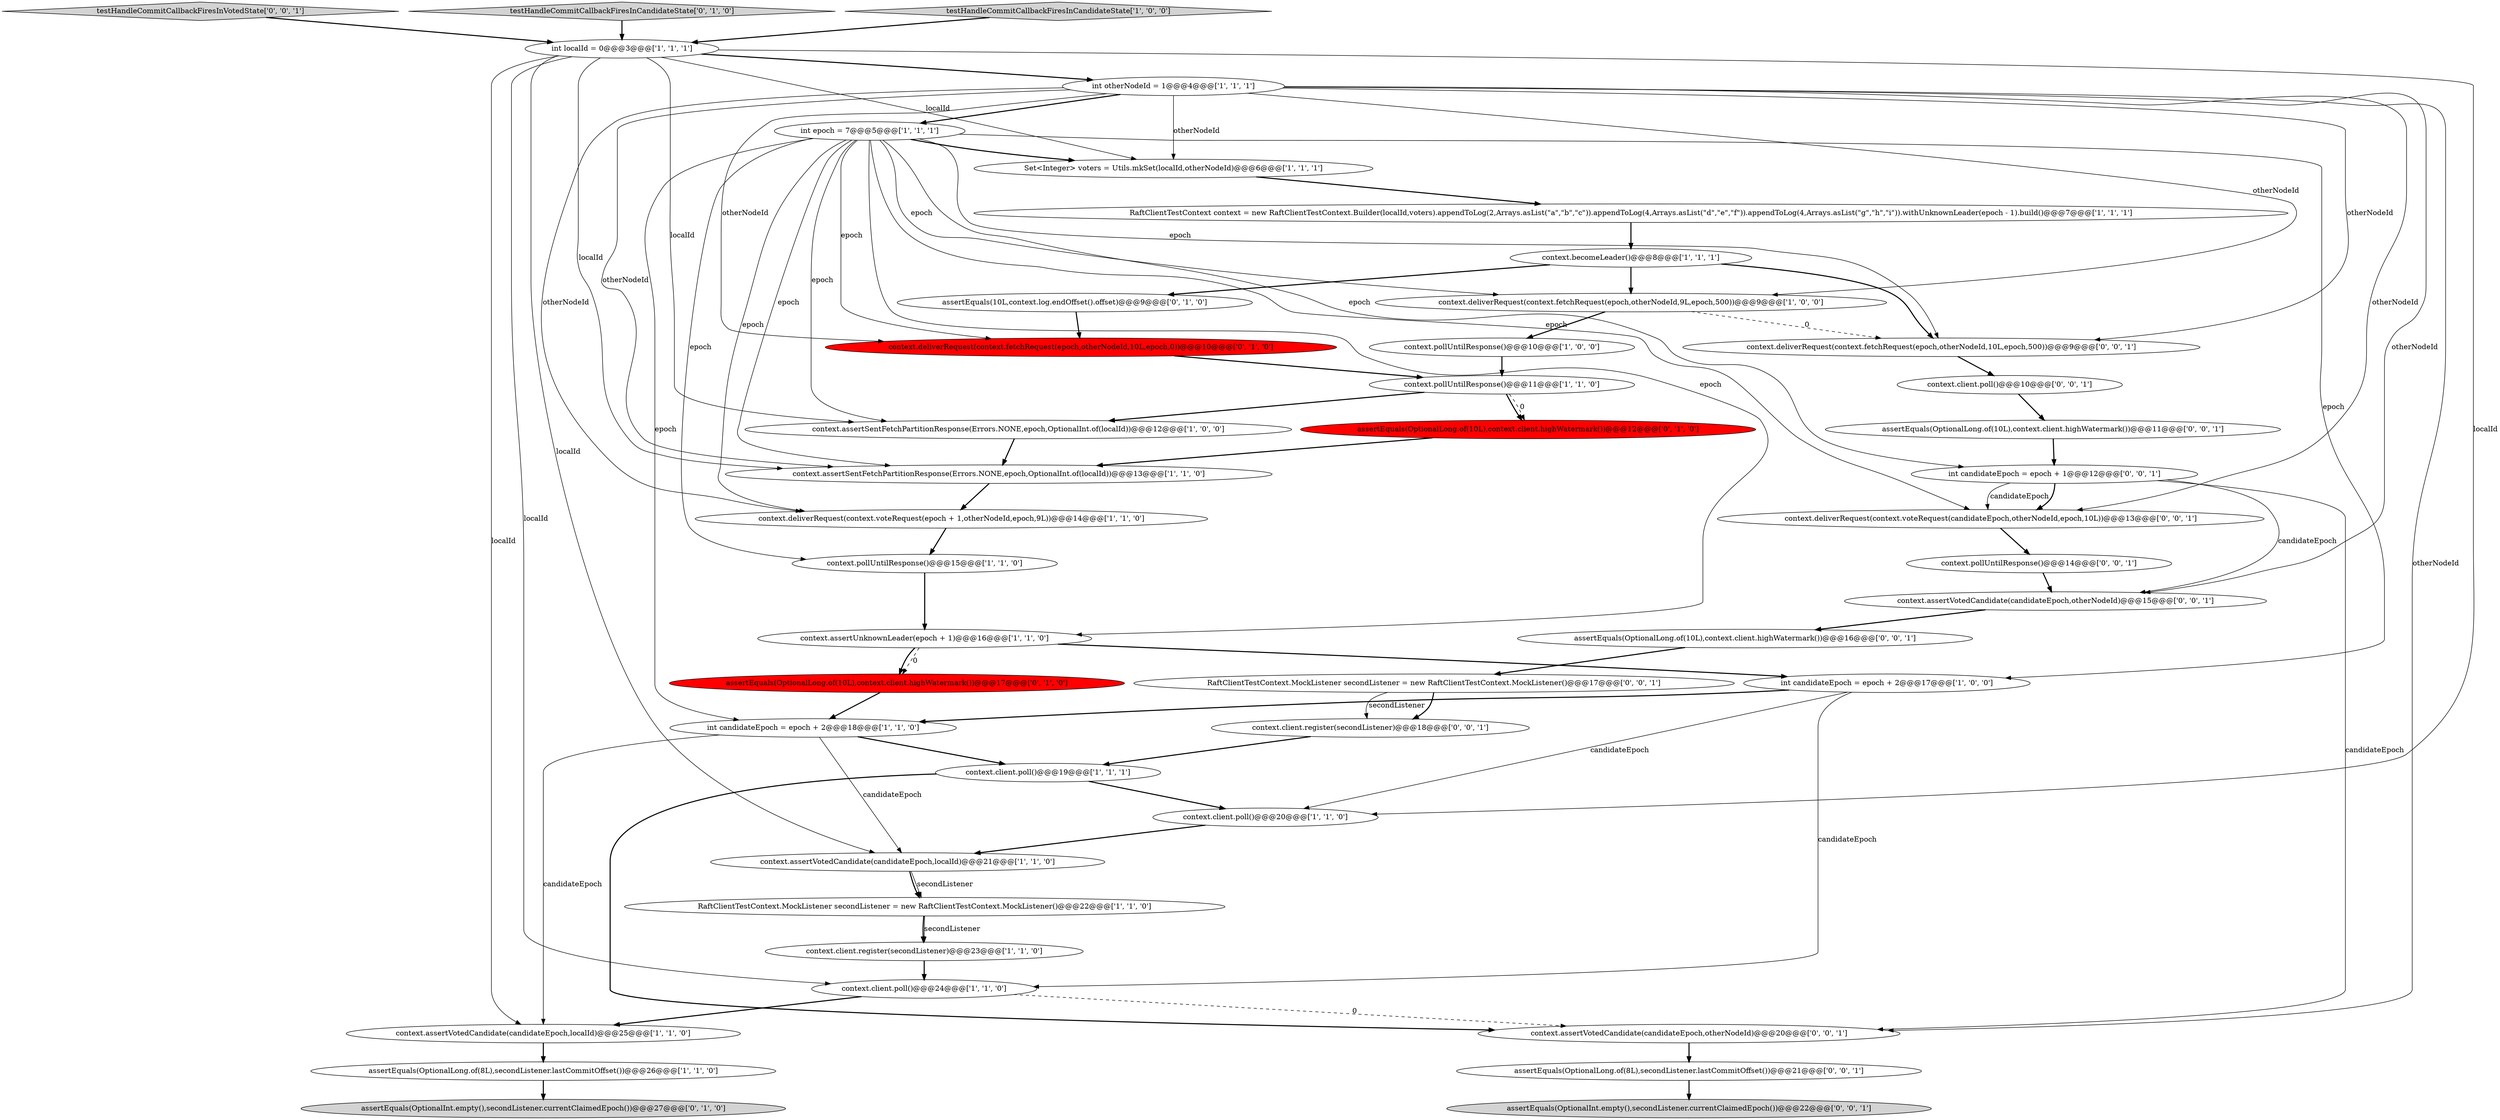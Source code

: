 digraph {
1 [style = filled, label = "context.assertSentFetchPartitionResponse(Errors.NONE,epoch,OptionalInt.of(localId))@@@12@@@['1', '0', '0']", fillcolor = white, shape = ellipse image = "AAA0AAABBB1BBB"];
38 [style = filled, label = "context.client.register(secondListener)@@@18@@@['0', '0', '1']", fillcolor = white, shape = ellipse image = "AAA0AAABBB3BBB"];
43 [style = filled, label = "assertEquals(OptionalLong.of(10L),context.client.highWatermark())@@@11@@@['0', '0', '1']", fillcolor = white, shape = ellipse image = "AAA0AAABBB3BBB"];
23 [style = filled, label = "context.becomeLeader()@@@8@@@['1', '1', '1']", fillcolor = white, shape = ellipse image = "AAA0AAABBB1BBB"];
11 [style = filled, label = "context.deliverRequest(context.voteRequest(epoch + 1,otherNodeId,epoch,9L))@@@14@@@['1', '1', '0']", fillcolor = white, shape = ellipse image = "AAA0AAABBB1BBB"];
2 [style = filled, label = "int candidateEpoch = epoch + 2@@@18@@@['1', '1', '0']", fillcolor = white, shape = ellipse image = "AAA0AAABBB1BBB"];
7 [style = filled, label = "context.deliverRequest(context.fetchRequest(epoch,otherNodeId,9L,epoch,500))@@@9@@@['1', '0', '0']", fillcolor = white, shape = ellipse image = "AAA0AAABBB1BBB"];
14 [style = filled, label = "assertEquals(OptionalLong.of(8L),secondListener.lastCommitOffset())@@@26@@@['1', '1', '0']", fillcolor = white, shape = ellipse image = "AAA0AAABBB1BBB"];
15 [style = filled, label = "context.assertSentFetchPartitionResponse(Errors.NONE,epoch,OptionalInt.of(localId))@@@13@@@['1', '1', '0']", fillcolor = white, shape = ellipse image = "AAA0AAABBB1BBB"];
28 [style = filled, label = "assertEquals(OptionalInt.empty(),secondListener.currentClaimedEpoch())@@@27@@@['0', '1', '0']", fillcolor = lightgray, shape = ellipse image = "AAA0AAABBB2BBB"];
33 [style = filled, label = "assertEquals(OptionalLong.of(10L),context.client.highWatermark())@@@16@@@['0', '0', '1']", fillcolor = white, shape = ellipse image = "AAA0AAABBB3BBB"];
22 [style = filled, label = "int candidateEpoch = epoch + 2@@@17@@@['1', '0', '0']", fillcolor = white, shape = ellipse image = "AAA0AAABBB1BBB"];
27 [style = filled, label = "assertEquals(10L,context.log.endOffset().offset)@@@9@@@['0', '1', '0']", fillcolor = white, shape = ellipse image = "AAA0AAABBB2BBB"];
34 [style = filled, label = "context.deliverRequest(context.fetchRequest(epoch,otherNodeId,10L,epoch,500))@@@9@@@['0', '0', '1']", fillcolor = white, shape = ellipse image = "AAA0AAABBB3BBB"];
10 [style = filled, label = "context.pollUntilResponse()@@@15@@@['1', '1', '0']", fillcolor = white, shape = ellipse image = "AAA0AAABBB1BBB"];
42 [style = filled, label = "RaftClientTestContext.MockListener secondListener = new RaftClientTestContext.MockListener()@@@17@@@['0', '0', '1']", fillcolor = white, shape = ellipse image = "AAA0AAABBB3BBB"];
36 [style = filled, label = "testHandleCommitCallbackFiresInVotedState['0', '0', '1']", fillcolor = lightgray, shape = diamond image = "AAA0AAABBB3BBB"];
39 [style = filled, label = "context.deliverRequest(context.voteRequest(candidateEpoch,otherNodeId,epoch,10L))@@@13@@@['0', '0', '1']", fillcolor = white, shape = ellipse image = "AAA0AAABBB3BBB"];
12 [style = filled, label = "RaftClientTestContext.MockListener secondListener = new RaftClientTestContext.MockListener()@@@22@@@['1', '1', '0']", fillcolor = white, shape = ellipse image = "AAA0AAABBB1BBB"];
0 [style = filled, label = "context.assertUnknownLeader(epoch + 1)@@@16@@@['1', '1', '0']", fillcolor = white, shape = ellipse image = "AAA0AAABBB1BBB"];
29 [style = filled, label = "assertEquals(OptionalLong.of(10L),context.client.highWatermark())@@@12@@@['0', '1', '0']", fillcolor = red, shape = ellipse image = "AAA1AAABBB2BBB"];
37 [style = filled, label = "assertEquals(OptionalLong.of(8L),secondListener.lastCommitOffset())@@@21@@@['0', '0', '1']", fillcolor = white, shape = ellipse image = "AAA0AAABBB3BBB"];
5 [style = filled, label = "context.pollUntilResponse()@@@10@@@['1', '0', '0']", fillcolor = white, shape = ellipse image = "AAA0AAABBB1BBB"];
41 [style = filled, label = "int candidateEpoch = epoch + 1@@@12@@@['0', '0', '1']", fillcolor = white, shape = ellipse image = "AAA0AAABBB3BBB"];
9 [style = filled, label = "int localId = 0@@@3@@@['1', '1', '1']", fillcolor = white, shape = ellipse image = "AAA0AAABBB1BBB"];
18 [style = filled, label = "context.assertVotedCandidate(candidateEpoch,localId)@@@25@@@['1', '1', '0']", fillcolor = white, shape = ellipse image = "AAA0AAABBB1BBB"];
32 [style = filled, label = "context.client.poll()@@@10@@@['0', '0', '1']", fillcolor = white, shape = ellipse image = "AAA0AAABBB3BBB"];
8 [style = filled, label = "context.client.poll()@@@19@@@['1', '1', '1']", fillcolor = white, shape = ellipse image = "AAA0AAABBB1BBB"];
19 [style = filled, label = "context.pollUntilResponse()@@@11@@@['1', '1', '0']", fillcolor = white, shape = ellipse image = "AAA0AAABBB1BBB"];
26 [style = filled, label = "testHandleCommitCallbackFiresInCandidateState['0', '1', '0']", fillcolor = lightgray, shape = diamond image = "AAA0AAABBB2BBB"];
24 [style = filled, label = "context.client.poll()@@@20@@@['1', '1', '0']", fillcolor = white, shape = ellipse image = "AAA0AAABBB1BBB"];
21 [style = filled, label = "int epoch = 7@@@5@@@['1', '1', '1']", fillcolor = white, shape = ellipse image = "AAA0AAABBB1BBB"];
13 [style = filled, label = "context.client.poll()@@@24@@@['1', '1', '0']", fillcolor = white, shape = ellipse image = "AAA0AAABBB1BBB"];
40 [style = filled, label = "assertEquals(OptionalInt.empty(),secondListener.currentClaimedEpoch())@@@22@@@['0', '0', '1']", fillcolor = lightgray, shape = ellipse image = "AAA0AAABBB3BBB"];
30 [style = filled, label = "context.deliverRequest(context.fetchRequest(epoch,otherNodeId,10L,epoch,0))@@@10@@@['0', '1', '0']", fillcolor = red, shape = ellipse image = "AAA1AAABBB2BBB"];
6 [style = filled, label = "RaftClientTestContext context = new RaftClientTestContext.Builder(localId,voters).appendToLog(2,Arrays.asList(\"a\",\"b\",\"c\")).appendToLog(4,Arrays.asList(\"d\",\"e\",\"f\")).appendToLog(4,Arrays.asList(\"g\",\"h\",\"i\")).withUnknownLeader(epoch - 1).build()@@@7@@@['1', '1', '1']", fillcolor = white, shape = ellipse image = "AAA0AAABBB1BBB"];
20 [style = filled, label = "Set<Integer> voters = Utils.mkSet(localId,otherNodeId)@@@6@@@['1', '1', '1']", fillcolor = white, shape = ellipse image = "AAA0AAABBB1BBB"];
35 [style = filled, label = "context.assertVotedCandidate(candidateEpoch,otherNodeId)@@@15@@@['0', '0', '1']", fillcolor = white, shape = ellipse image = "AAA0AAABBB3BBB"];
3 [style = filled, label = "context.assertVotedCandidate(candidateEpoch,localId)@@@21@@@['1', '1', '0']", fillcolor = white, shape = ellipse image = "AAA0AAABBB1BBB"];
4 [style = filled, label = "context.client.register(secondListener)@@@23@@@['1', '1', '0']", fillcolor = white, shape = ellipse image = "AAA0AAABBB1BBB"];
16 [style = filled, label = "int otherNodeId = 1@@@4@@@['1', '1', '1']", fillcolor = white, shape = ellipse image = "AAA0AAABBB1BBB"];
31 [style = filled, label = "context.pollUntilResponse()@@@14@@@['0', '0', '1']", fillcolor = white, shape = ellipse image = "AAA0AAABBB3BBB"];
17 [style = filled, label = "testHandleCommitCallbackFiresInCandidateState['1', '0', '0']", fillcolor = lightgray, shape = diamond image = "AAA0AAABBB1BBB"];
44 [style = filled, label = "context.assertVotedCandidate(candidateEpoch,otherNodeId)@@@20@@@['0', '0', '1']", fillcolor = white, shape = ellipse image = "AAA0AAABBB3BBB"];
25 [style = filled, label = "assertEquals(OptionalLong.of(10L),context.client.highWatermark())@@@17@@@['0', '1', '0']", fillcolor = red, shape = ellipse image = "AAA1AAABBB2BBB"];
29->15 [style = bold, label=""];
16->35 [style = solid, label="otherNodeId"];
3->12 [style = solid, label="secondListener"];
9->3 [style = solid, label="localId"];
21->22 [style = solid, label="epoch"];
17->9 [style = bold, label=""];
26->9 [style = bold, label=""];
14->28 [style = bold, label=""];
21->0 [style = solid, label="epoch"];
21->2 [style = solid, label="epoch"];
8->44 [style = bold, label=""];
9->16 [style = bold, label=""];
19->1 [style = bold, label=""];
15->11 [style = bold, label=""];
31->35 [style = bold, label=""];
0->25 [style = dashed, label="0"];
0->25 [style = bold, label=""];
39->31 [style = bold, label=""];
33->42 [style = bold, label=""];
12->4 [style = solid, label="secondListener"];
34->32 [style = bold, label=""];
7->34 [style = dashed, label="0"];
36->9 [style = bold, label=""];
27->30 [style = bold, label=""];
9->20 [style = solid, label="localId"];
9->24 [style = solid, label="localId"];
41->44 [style = solid, label="candidateEpoch"];
25->2 [style = bold, label=""];
13->44 [style = dashed, label="0"];
16->7 [style = solid, label="otherNodeId"];
30->19 [style = bold, label=""];
41->35 [style = solid, label="candidateEpoch"];
7->5 [style = bold, label=""];
10->0 [style = bold, label=""];
9->15 [style = solid, label="localId"];
23->7 [style = bold, label=""];
44->37 [style = bold, label=""];
2->18 [style = solid, label="candidateEpoch"];
24->3 [style = bold, label=""];
42->38 [style = bold, label=""];
13->18 [style = bold, label=""];
8->24 [style = bold, label=""];
9->13 [style = solid, label="localId"];
21->7 [style = solid, label="epoch"];
22->2 [style = bold, label=""];
6->23 [style = bold, label=""];
19->29 [style = bold, label=""];
4->13 [style = bold, label=""];
21->10 [style = solid, label="epoch"];
3->12 [style = bold, label=""];
21->11 [style = solid, label="epoch"];
5->19 [style = bold, label=""];
16->11 [style = solid, label="otherNodeId"];
21->39 [style = solid, label="epoch"];
22->24 [style = solid, label="candidateEpoch"];
16->20 [style = solid, label="otherNodeId"];
11->10 [style = bold, label=""];
16->39 [style = solid, label="otherNodeId"];
41->39 [style = solid, label="candidateEpoch"];
43->41 [style = bold, label=""];
9->1 [style = solid, label="localId"];
38->8 [style = bold, label=""];
16->44 [style = solid, label="otherNodeId"];
16->30 [style = solid, label="otherNodeId"];
21->15 [style = solid, label="epoch"];
23->27 [style = bold, label=""];
22->13 [style = solid, label="candidateEpoch"];
1->15 [style = bold, label=""];
21->30 [style = solid, label="epoch"];
35->33 [style = bold, label=""];
19->29 [style = dashed, label="0"];
9->18 [style = solid, label="localId"];
16->34 [style = solid, label="otherNodeId"];
21->34 [style = solid, label="epoch"];
20->6 [style = bold, label=""];
32->43 [style = bold, label=""];
21->20 [style = bold, label=""];
12->4 [style = bold, label=""];
16->21 [style = bold, label=""];
0->22 [style = bold, label=""];
42->38 [style = solid, label="secondListener"];
2->3 [style = solid, label="candidateEpoch"];
23->34 [style = bold, label=""];
16->15 [style = solid, label="otherNodeId"];
41->39 [style = bold, label=""];
21->1 [style = solid, label="epoch"];
21->41 [style = solid, label="epoch"];
18->14 [style = bold, label=""];
37->40 [style = bold, label=""];
2->8 [style = bold, label=""];
}
